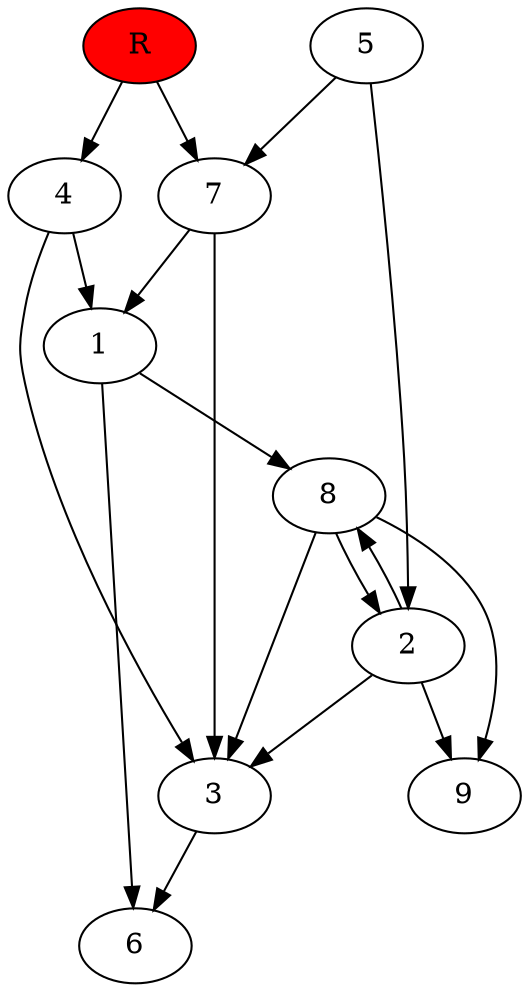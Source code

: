 digraph prb41956 {
	1
	2
	3
	4
	5
	6
	7
	8
	R [fillcolor="#ff0000" style=filled]
	1 -> 6
	1 -> 8
	2 -> 3
	2 -> 8
	2 -> 9
	3 -> 6
	4 -> 1
	4 -> 3
	5 -> 2
	5 -> 7
	7 -> 1
	7 -> 3
	8 -> 2
	8 -> 3
	8 -> 9
	R -> 4
	R -> 7
}

